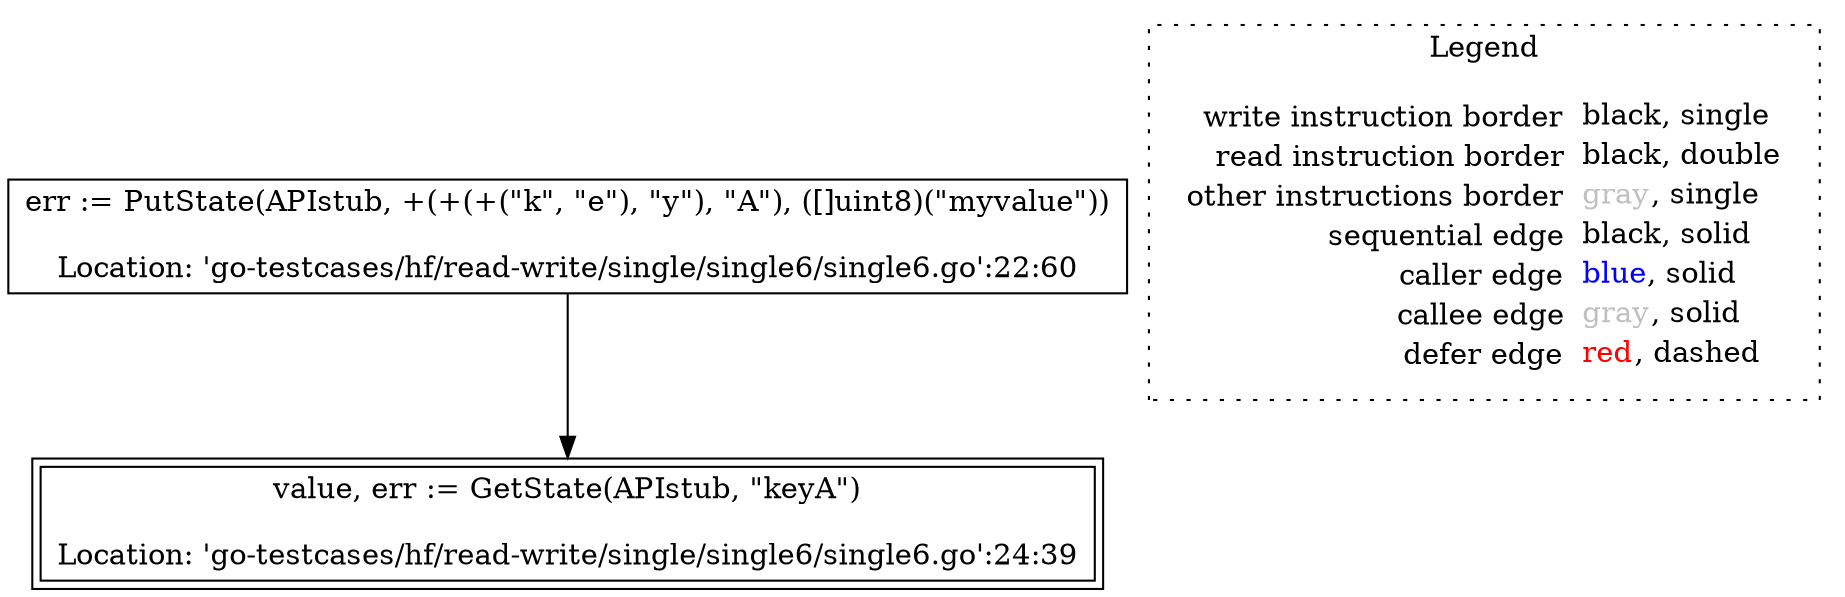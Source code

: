 digraph {
	"node0" [shape="rect",color="black",label=<err := PutState(APIstub, +(+(+(&quot;k&quot;, &quot;e&quot;), &quot;y&quot;), &quot;A&quot;), ([]uint8)(&quot;myvalue&quot;))<BR/><BR/>Location: 'go-testcases/hf/read-write/single/single6/single6.go':22:60>];
	"node1" [shape="rect",color="black",peripheries="2",label=<value, err := GetState(APIstub, &quot;keyA&quot;)<BR/><BR/>Location: 'go-testcases/hf/read-write/single/single6/single6.go':24:39>];
	"node0" -> "node1" [color="black"];
subgraph cluster_legend {
	label="Legend";
	style=dotted;
	node [shape=plaintext];
	"legend" [label=<<table border="0" cellpadding="2" cellspacing="0" cellborder="0"><tr><td align="right">write instruction border&nbsp;</td><td align="left"><font color="black">black</font>, single</td></tr><tr><td align="right">read instruction border&nbsp;</td><td align="left"><font color="black">black</font>, double</td></tr><tr><td align="right">other instructions border&nbsp;</td><td align="left"><font color="gray">gray</font>, single</td></tr><tr><td align="right">sequential edge&nbsp;</td><td align="left"><font color="black">black</font>, solid</td></tr><tr><td align="right">caller edge&nbsp;</td><td align="left"><font color="blue">blue</font>, solid</td></tr><tr><td align="right">callee edge&nbsp;</td><td align="left"><font color="gray">gray</font>, solid</td></tr><tr><td align="right">defer edge&nbsp;</td><td align="left"><font color="red">red</font>, dashed</td></tr></table>>];
}

}
